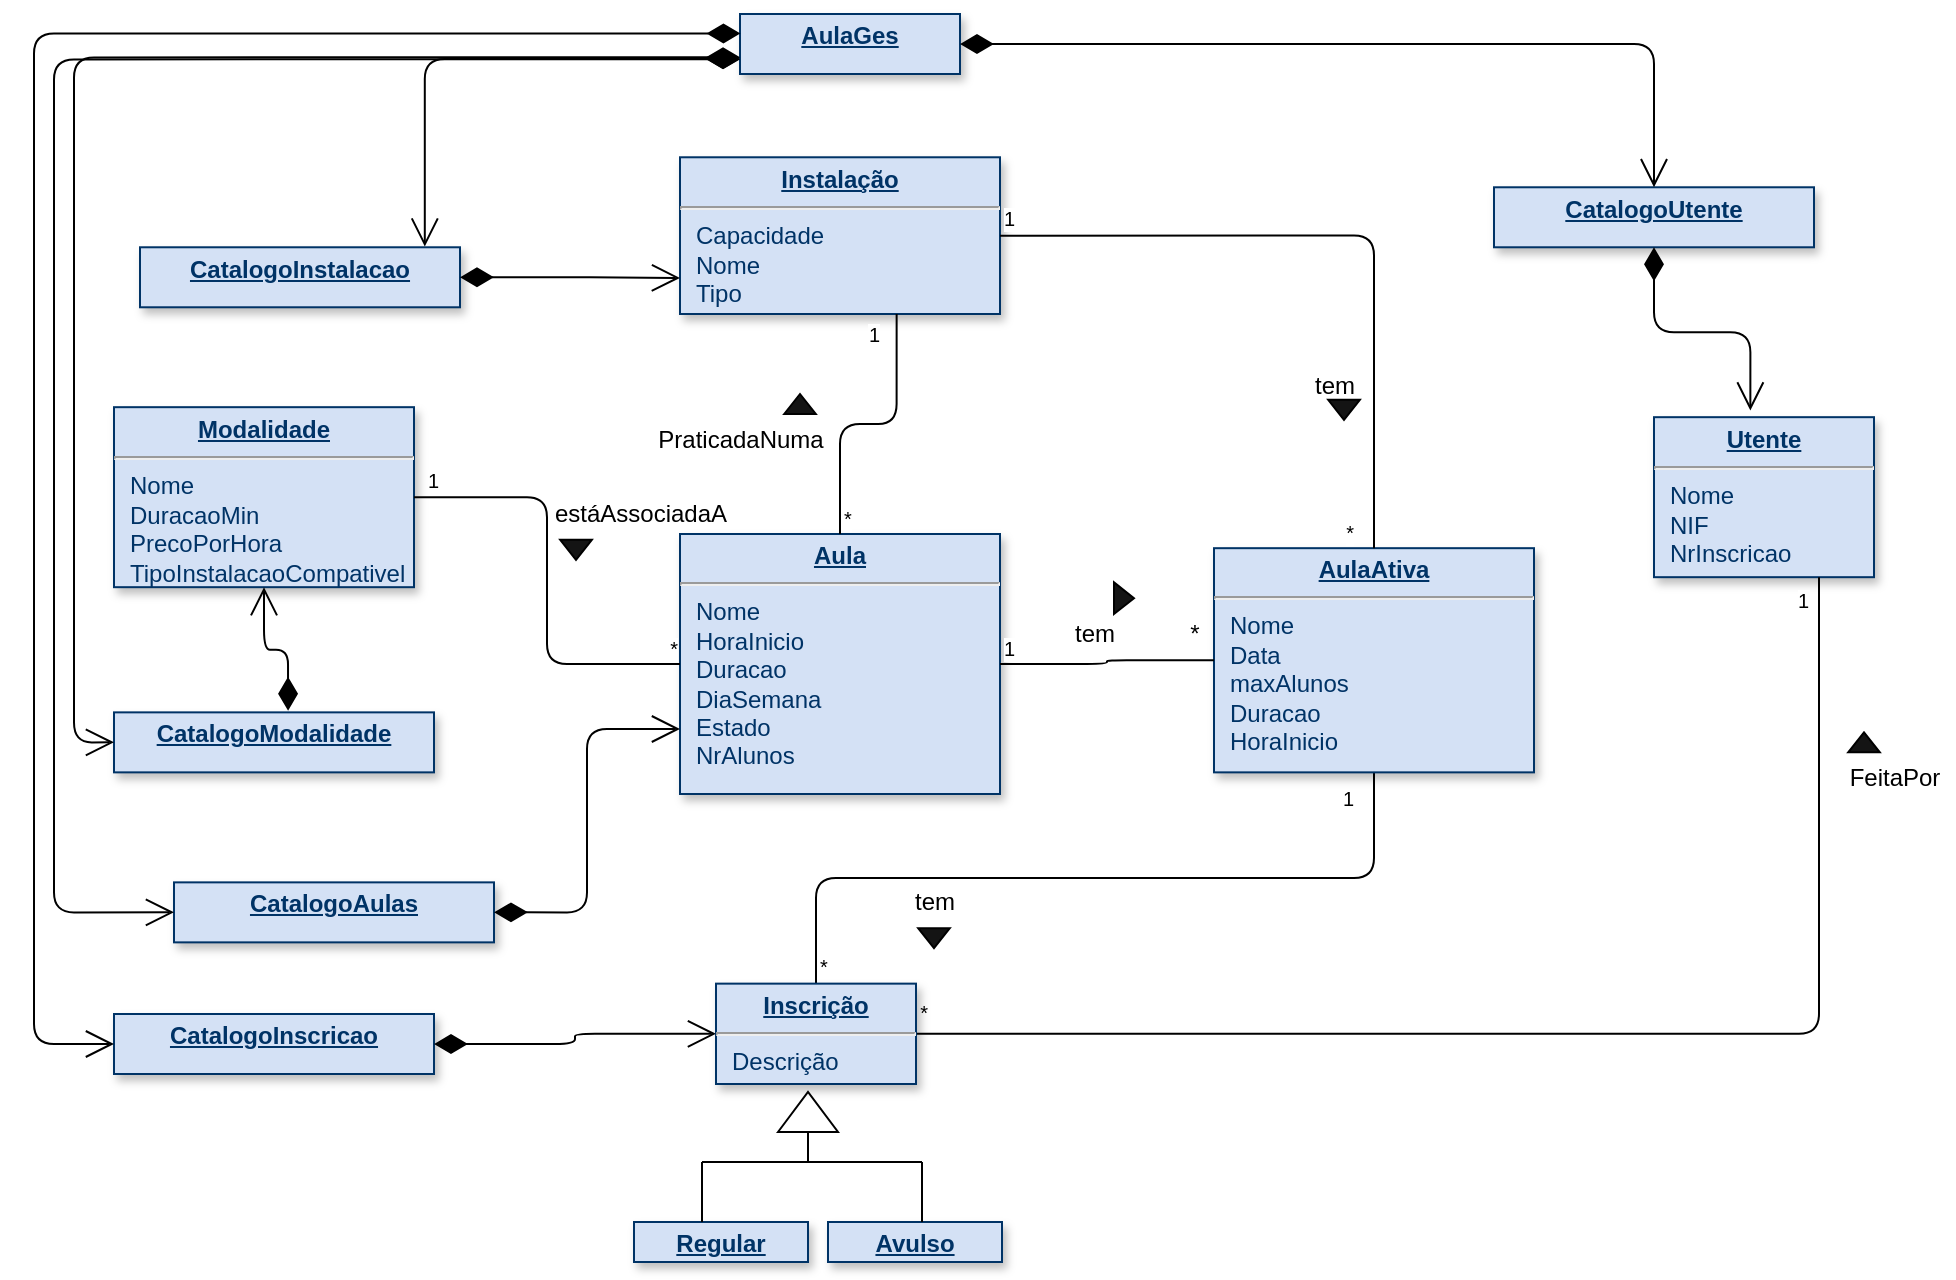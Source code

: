 <mxfile version="12.9.3" type="device"><diagram name="Page-1" id="efa7a0a1-bf9b-a30e-e6df-94a7791c09e9"><mxGraphModel dx="1205" dy="744" grid="1" gridSize="10" guides="1" tooltips="1" connect="1" arrows="1" fold="1" page="1" pageScale="1" pageWidth="826" pageHeight="1169" background="#ffffff" math="0" shadow="0"><root><mxCell id="0"/><mxCell id="1" parent="0"/><mxCell id="19" value="&lt;p style=&quot;margin: 0px ; margin-top: 4px ; text-align: center ; text-decoration: underline&quot;&gt;&lt;b&gt;Instalação&lt;/b&gt;&lt;/p&gt;&lt;hr&gt;&lt;p style=&quot;margin: 0px ; margin-left: 8px&quot;&gt;Capacidade&lt;/p&gt;&lt;p style=&quot;margin: 0px ; margin-left: 8px&quot;&gt;Nome&lt;/p&gt;&lt;p style=&quot;margin: 0px ; margin-left: 8px&quot;&gt;Tipo&lt;/p&gt;&lt;p style=&quot;margin: 0px ; margin-left: 8px&quot;&gt;&lt;br&gt;&lt;/p&gt;" style="verticalAlign=top;align=left;overflow=fill;fontSize=12;fontFamily=Helvetica;html=1;strokeColor=#003366;shadow=1;fillColor=#D4E1F5;fontColor=#003366" parent="1" vertex="1"><mxGeometry x="383" y="141.64" width="160" height="78.36" as="geometry"/></mxCell><mxCell id="21" value="&lt;p style=&quot;margin: 0px ; margin-top: 4px ; text-align: center ; text-decoration: underline&quot;&gt;&lt;strong&gt;Modalidade&lt;/strong&gt;&lt;/p&gt;&lt;hr&gt;&lt;p style=&quot;margin: 0px ; margin-left: 8px&quot;&gt;Nome&lt;/p&gt;&lt;p style=&quot;margin: 0px ; margin-left: 8px&quot;&gt;DuracaoMin&lt;/p&gt;&lt;p style=&quot;margin: 0px ; margin-left: 8px&quot;&gt;PrecoPorHora&lt;/p&gt;&lt;p style=&quot;margin: 0px ; margin-left: 8px&quot;&gt;TipoInstalacaoCompativel&lt;/p&gt;&lt;p style=&quot;margin: 0px ; margin-left: 8px&quot;&gt;&lt;br&gt;&lt;/p&gt;" style="verticalAlign=top;align=left;overflow=fill;fontSize=12;fontFamily=Helvetica;html=1;strokeColor=#003366;shadow=1;fillColor=#D4E1F5;fontColor=#003366" parent="1" vertex="1"><mxGeometry x="100" y="266.59" width="150" height="90" as="geometry"/></mxCell><mxCell id="25" value="&lt;p style=&quot;margin: 0px ; margin-top: 4px ; text-align: center ; text-decoration: underline&quot;&gt;&lt;b&gt;Aula&lt;/b&gt;&lt;/p&gt;&lt;hr&gt;&lt;p style=&quot;margin: 0px ; margin-left: 8px&quot;&gt;Nome&lt;/p&gt;&lt;p style=&quot;margin: 0px ; margin-left: 8px&quot;&gt;HoraInicio&lt;/p&gt;&lt;p style=&quot;margin: 0px ; margin-left: 8px&quot;&gt;Duracao&lt;/p&gt;&lt;p style=&quot;margin: 0px ; margin-left: 8px&quot;&gt;DiaSemana&lt;/p&gt;&lt;p style=&quot;margin: 0px ; margin-left: 8px&quot;&gt;&lt;span&gt;Estado&lt;/span&gt;&lt;br&gt;&lt;/p&gt;&lt;p style=&quot;margin: 0px ; margin-left: 8px&quot;&gt;NrAlunos&lt;/p&gt;" style="verticalAlign=top;align=left;overflow=fill;fontSize=12;fontFamily=Helvetica;html=1;strokeColor=#003366;shadow=1;fillColor=#D4E1F5;fontColor=#003366" parent="1" vertex="1"><mxGeometry x="383" y="330" width="160" height="130" as="geometry"/></mxCell><mxCell id="U0894h80j2vSTv8v63pR-124" value="&lt;p style=&quot;margin: 0px ; margin-top: 4px ; text-align: center ; text-decoration: underline&quot;&gt;&lt;b&gt;Utente&lt;/b&gt;&lt;/p&gt;&lt;hr&gt;&lt;p style=&quot;margin: 0px ; margin-left: 8px&quot;&gt;Nome&amp;nbsp;&lt;/p&gt;&lt;p style=&quot;margin: 0px ; margin-left: 8px&quot;&gt;NIF&lt;/p&gt;&lt;p style=&quot;margin: 0px ; margin-left: 8px&quot;&gt;NrInscricao&lt;/p&gt;" style="verticalAlign=top;align=left;overflow=fill;fontSize=12;fontFamily=Helvetica;html=1;strokeColor=#003366;shadow=1;fillColor=#D4E1F5;fontColor=#003366" parent="1" vertex="1"><mxGeometry x="870" y="271.59" width="110" height="80" as="geometry"/></mxCell><mxCell id="U0894h80j2vSTv8v63pR-125" value="&lt;p style=&quot;margin: 0px ; margin-top: 4px ; text-align: center ; text-decoration: underline&quot;&gt;&lt;b&gt;CatalogoAulas&lt;/b&gt;&lt;/p&gt;&lt;p style=&quot;margin: 0px ; margin-top: 4px ; text-align: center ; text-decoration: underline&quot;&gt;&lt;b&gt;&lt;br&gt;&lt;/b&gt;&lt;/p&gt;&lt;p style=&quot;margin: 0px ; margin-left: 8px&quot;&gt;&lt;br&gt;&lt;/p&gt;" style="verticalAlign=top;align=left;overflow=fill;fontSize=12;fontFamily=Helvetica;html=1;strokeColor=#003366;shadow=1;fillColor=#D4E1F5;fontColor=#003366" parent="1" vertex="1"><mxGeometry x="130" y="504.18" width="160" height="30" as="geometry"/></mxCell><mxCell id="U0894h80j2vSTv8v63pR-173" value="&lt;p style=&quot;margin: 0px ; margin-top: 4px ; text-align: center ; text-decoration: underline&quot;&gt;&lt;b&gt;CatalogoInstalacao&lt;/b&gt;&lt;/p&gt;&lt;p style=&quot;margin: 0px ; margin-top: 4px ; text-align: center ; text-decoration: underline&quot;&gt;&lt;b&gt;&lt;br&gt;&lt;/b&gt;&lt;/p&gt;&lt;p style=&quot;margin: 0px ; margin-left: 8px&quot;&gt;&lt;br&gt;&lt;/p&gt;" style="verticalAlign=top;align=left;overflow=fill;fontSize=12;fontFamily=Helvetica;html=1;strokeColor=#003366;shadow=1;fillColor=#D4E1F5;fontColor=#003366" parent="1" vertex="1"><mxGeometry x="113" y="186.64" width="160" height="30" as="geometry"/></mxCell><mxCell id="U0894h80j2vSTv8v63pR-174" value="&lt;p style=&quot;margin: 0px ; margin-top: 4px ; text-align: center ; text-decoration: underline&quot;&gt;&lt;b&gt;CatalogoModalidade&lt;/b&gt;&lt;/p&gt;&lt;p style=&quot;margin: 0px ; margin-top: 4px ; text-align: center ; text-decoration: underline&quot;&gt;&lt;b&gt;&lt;br&gt;&lt;/b&gt;&lt;/p&gt;&lt;p style=&quot;margin: 0px ; margin-left: 8px&quot;&gt;&lt;br&gt;&lt;/p&gt;" style="verticalAlign=top;align=left;overflow=fill;fontSize=12;fontFamily=Helvetica;html=1;strokeColor=#003366;shadow=1;fillColor=#D4E1F5;fontColor=#003366" parent="1" vertex="1"><mxGeometry x="100" y="419.18" width="160" height="30" as="geometry"/></mxCell><mxCell id="U0894h80j2vSTv8v63pR-175" value="&lt;p style=&quot;margin: 0px ; margin-top: 4px ; text-align: center ; text-decoration: underline&quot;&gt;&lt;b&gt;CatalogoUtente&lt;/b&gt;&lt;/p&gt;&lt;p style=&quot;margin: 0px ; margin-top: 4px ; text-align: center ; text-decoration: underline&quot;&gt;&lt;b&gt;&lt;br&gt;&lt;/b&gt;&lt;/p&gt;&lt;p style=&quot;margin: 0px ; margin-left: 8px&quot;&gt;&lt;br&gt;&lt;/p&gt;" style="verticalAlign=top;align=left;overflow=fill;fontSize=12;fontFamily=Helvetica;html=1;strokeColor=#003366;shadow=1;fillColor=#D4E1F5;fontColor=#003366" parent="1" vertex="1"><mxGeometry x="790" y="156.64" width="160" height="30" as="geometry"/></mxCell><mxCell id="U0894h80j2vSTv8v63pR-184" value="" style="endArrow=open;html=1;endSize=12;startArrow=diamondThin;startSize=14;startFill=1;edgeStyle=orthogonalEdgeStyle;align=left;verticalAlign=bottom;exitX=1;exitY=0.5;exitDx=0;exitDy=0;" parent="1" source="U0894h80j2vSTv8v63pR-173" edge="1"><mxGeometry x="-1" y="3" relative="1" as="geometry"><mxPoint x="333" y="440" as="sourcePoint"/><mxPoint x="383" y="202" as="targetPoint"/></mxGeometry></mxCell><mxCell id="U0894h80j2vSTv8v63pR-187" value="" style="endArrow=open;html=1;endSize=12;startArrow=diamondThin;startSize=14;startFill=1;edgeStyle=orthogonalEdgeStyle;align=left;verticalAlign=bottom;entryX=0.5;entryY=1;entryDx=0;entryDy=0;exitX=0.544;exitY=-0.028;exitDx=0;exitDy=0;exitPerimeter=0;" parent="1" source="U0894h80j2vSTv8v63pR-174" target="21" edge="1"><mxGeometry x="-1" y="3" relative="1" as="geometry"><mxPoint x="183" y="617" as="sourcePoint"/><mxPoint x="313" y="598.36" as="targetPoint"/></mxGeometry></mxCell><mxCell id="U0894h80j2vSTv8v63pR-189" value="" style="endArrow=open;html=1;endSize=12;startArrow=diamondThin;startSize=14;startFill=1;edgeStyle=orthogonalEdgeStyle;align=left;verticalAlign=bottom;exitX=0.5;exitY=1;exitDx=0;exitDy=0;entryX=0.438;entryY=-0.042;entryDx=0;entryDy=0;entryPerimeter=0;" parent="1" target="U0894h80j2vSTv8v63pR-124" edge="1" source="U0894h80j2vSTv8v63pR-175"><mxGeometry x="-1" y="3" relative="1" as="geometry"><mxPoint x="660" y="195.82" as="sourcePoint"/><mxPoint x="603" y="240.01" as="targetPoint"/></mxGeometry></mxCell><mxCell id="U0894h80j2vSTv8v63pR-196" value="" style="endArrow=none;html=1;edgeStyle=orthogonalEdgeStyle;entryX=0;entryY=0.5;entryDx=0;entryDy=0;" parent="1" source="21" target="25" edge="1"><mxGeometry relative="1" as="geometry"><mxPoint x="333" y="450" as="sourcePoint"/><mxPoint x="493" y="450" as="targetPoint"/></mxGeometry></mxCell><mxCell id="U0894h80j2vSTv8v63pR-197" value="1" style="resizable=0;html=1;align=left;verticalAlign=bottom;labelBackgroundColor=#ffffff;fontSize=10;" parent="U0894h80j2vSTv8v63pR-196" connectable="0" vertex="1"><mxGeometry x="-1" relative="1" as="geometry"><mxPoint x="5" as="offset"/></mxGeometry></mxCell><mxCell id="U0894h80j2vSTv8v63pR-198" value="*" style="resizable=0;html=1;align=right;verticalAlign=bottom;labelBackgroundColor=#ffffff;fontSize=10;" parent="U0894h80j2vSTv8v63pR-196" connectable="0" vertex="1"><mxGeometry x="1" relative="1" as="geometry"><mxPoint x="-1" as="offset"/></mxGeometry></mxCell><mxCell id="U0894h80j2vSTv8v63pR-237" value="" style="triangle;whiteSpace=wrap;html=1;strokeWidth=1;rotation=-90;fillColor=#141414;" parent="1" vertex="1"><mxGeometry x="970" y="426.27" width="10" height="15.82" as="geometry"/></mxCell><mxCell id="U0894h80j2vSTv8v63pR-240" value="" style="endArrow=none;html=1;edgeStyle=orthogonalEdgeStyle;entryX=0.5;entryY=1;entryDx=0;entryDy=0;exitX=0.5;exitY=0;exitDx=0;exitDy=0;" parent="1" source="1r58D4Ea0cKKuo_rsPHr-43" target="1r58D4Ea0cKKuo_rsPHr-31" edge="1"><mxGeometry relative="1" as="geometry"><mxPoint x="620" y="520" as="sourcePoint"/><mxPoint x="553" y="490" as="targetPoint"/></mxGeometry></mxCell><mxCell id="U0894h80j2vSTv8v63pR-241" value="*" style="resizable=0;html=1;align=left;verticalAlign=bottom;labelBackgroundColor=#ffffff;fontSize=10;" parent="U0894h80j2vSTv8v63pR-240" connectable="0" vertex="1"><mxGeometry x="-1" relative="1" as="geometry"/></mxCell><mxCell id="U0894h80j2vSTv8v63pR-242" value="1" style="resizable=0;html=1;align=right;verticalAlign=bottom;labelBackgroundColor=#ffffff;fontSize=10;" parent="U0894h80j2vSTv8v63pR-240" connectable="0" vertex="1"><mxGeometry x="1" relative="1" as="geometry"><mxPoint x="-10" y="21.5" as="offset"/></mxGeometry></mxCell><mxCell id="U0894h80j2vSTv8v63pR-246" value="" style="endArrow=none;html=1;edgeStyle=orthogonalEdgeStyle;exitX=0.75;exitY=1;exitDx=0;exitDy=0;entryX=1;entryY=0.5;entryDx=0;entryDy=0;" parent="1" source="U0894h80j2vSTv8v63pR-124" target="1r58D4Ea0cKKuo_rsPHr-43" edge="1"><mxGeometry relative="1" as="geometry"><mxPoint x="393" y="490" as="sourcePoint"/><mxPoint x="870" y="590" as="targetPoint"/></mxGeometry></mxCell><mxCell id="U0894h80j2vSTv8v63pR-247" value="1" style="resizable=0;html=1;align=left;verticalAlign=bottom;labelBackgroundColor=#ffffff;fontSize=10;" parent="U0894h80j2vSTv8v63pR-246" connectable="0" vertex="1"><mxGeometry x="-1" relative="1" as="geometry"><mxPoint x="-12.5" y="20" as="offset"/></mxGeometry></mxCell><mxCell id="U0894h80j2vSTv8v63pR-248" value="*" style="resizable=0;html=1;align=right;verticalAlign=bottom;labelBackgroundColor=#ffffff;fontSize=10;" parent="U0894h80j2vSTv8v63pR-246" connectable="0" vertex="1"><mxGeometry x="1" relative="1" as="geometry"><mxPoint x="6.33" y="-2" as="offset"/></mxGeometry></mxCell><mxCell id="U0894h80j2vSTv8v63pR-251" value="FeitaPor" style="text;html=1;align=center;verticalAlign=middle;resizable=0;points=[];autosize=1;" parent="1" vertex="1"><mxGeometry x="960" y="442.09" width="60" height="20" as="geometry"/></mxCell><mxCell id="U0894h80j2vSTv8v63pR-255" value="&lt;p style=&quot;margin: 0px ; margin-top: 4px ; text-align: center ; text-decoration: underline&quot;&gt;&lt;b&gt;CatalogoInscricao&lt;/b&gt;&lt;/p&gt;&lt;p style=&quot;margin: 0px ; margin-top: 4px ; text-align: center ; text-decoration: underline&quot;&gt;&lt;b&gt;&lt;br&gt;&lt;/b&gt;&lt;/p&gt;&lt;p style=&quot;margin: 0px ; margin-left: 8px&quot;&gt;&lt;br&gt;&lt;/p&gt;" style="verticalAlign=top;align=left;overflow=fill;fontSize=12;fontFamily=Helvetica;html=1;strokeColor=#003366;shadow=1;fillColor=#D4E1F5;fontColor=#003366" parent="1" vertex="1"><mxGeometry x="100" y="570" width="160" height="30" as="geometry"/></mxCell><mxCell id="U0894h80j2vSTv8v63pR-256" value="" style="endArrow=open;html=1;endSize=12;startArrow=diamondThin;startSize=14;startFill=1;edgeStyle=orthogonalEdgeStyle;align=left;verticalAlign=bottom;exitX=1;exitY=0.5;exitDx=0;exitDy=0;entryX=0;entryY=0.5;entryDx=0;entryDy=0;" parent="1" source="U0894h80j2vSTv8v63pR-255" target="1r58D4Ea0cKKuo_rsPHr-43" edge="1"><mxGeometry x="-0.944" y="12" relative="1" as="geometry"><mxPoint x="393" y="650" as="sourcePoint"/><mxPoint x="369" y="585" as="targetPoint"/><mxPoint as="offset"/></mxGeometry></mxCell><mxCell id="U0894h80j2vSTv8v63pR-259" value="&lt;p style=&quot;margin: 0px ; margin-top: 4px ; text-align: center ; text-decoration: underline&quot;&gt;&lt;b&gt;AulaGes&lt;/b&gt;&lt;/p&gt;" style="verticalAlign=top;align=left;overflow=fill;fontSize=12;fontFamily=Helvetica;html=1;strokeColor=#003366;shadow=1;fillColor=#D4E1F5;fontColor=#003366" parent="1" vertex="1"><mxGeometry x="413" y="70" width="110" height="30" as="geometry"/></mxCell><mxCell id="U0894h80j2vSTv8v63pR-260" value="" style="endArrow=open;html=1;endSize=12;startArrow=diamondThin;startSize=14;startFill=1;edgeStyle=orthogonalEdgeStyle;align=left;verticalAlign=bottom;entryX=0;entryY=0.75;entryDx=0;entryDy=0;exitX=1;exitY=0.5;exitDx=0;exitDy=0;" parent="1" source="U0894h80j2vSTv8v63pR-125" target="25" edge="1"><mxGeometry x="0.182" y="61" relative="1" as="geometry"><mxPoint x="280" y="520" as="sourcePoint"/><mxPoint x="420" y="520" as="targetPoint"/><mxPoint as="offset"/></mxGeometry></mxCell><mxCell id="U0894h80j2vSTv8v63pR-262" value="" style="endArrow=open;html=1;endSize=12;startArrow=diamondThin;startSize=14;startFill=1;edgeStyle=orthogonalEdgeStyle;align=left;verticalAlign=bottom;exitX=0;exitY=0.75;exitDx=0;exitDy=0;entryX=0.89;entryY=-0.011;entryDx=0;entryDy=0;entryPerimeter=0;" parent="1" source="U0894h80j2vSTv8v63pR-259" target="U0894h80j2vSTv8v63pR-173" edge="1"><mxGeometry x="-1" y="3" relative="1" as="geometry"><mxPoint x="400" y="180" as="sourcePoint"/><mxPoint x="560" y="180" as="targetPoint"/></mxGeometry></mxCell><mxCell id="U0894h80j2vSTv8v63pR-263" value="" style="endArrow=open;html=1;endSize=12;startArrow=diamondThin;startSize=14;startFill=1;edgeStyle=orthogonalEdgeStyle;align=left;verticalAlign=bottom;exitX=0;exitY=0.75;exitDx=0;exitDy=0;entryX=0;entryY=0.5;entryDx=0;entryDy=0;" parent="1" target="U0894h80j2vSTv8v63pR-174" edge="1"><mxGeometry x="-1" y="3" relative="1" as="geometry"><mxPoint x="413" y="91.65" as="sourcePoint"/><mxPoint x="135.4" y="141.64" as="targetPoint"/><Array as="points"><mxPoint x="80" y="92"/><mxPoint x="80" y="434"/></Array></mxGeometry></mxCell><mxCell id="U0894h80j2vSTv8v63pR-264" value="" style="endArrow=open;html=1;endSize=12;startArrow=diamondThin;startSize=14;startFill=1;edgeStyle=orthogonalEdgeStyle;align=left;verticalAlign=bottom;exitX=0;exitY=0.75;exitDx=0;exitDy=0;entryX=0;entryY=0.5;entryDx=0;entryDy=0;" parent="1" target="U0894h80j2vSTv8v63pR-125" edge="1"><mxGeometry x="-1" y="3" relative="1" as="geometry"><mxPoint x="413" y="92.65" as="sourcePoint"/><mxPoint x="70" y="522.743" as="targetPoint"/><Array as="points"><mxPoint x="70" y="93"/><mxPoint x="70" y="519"/></Array></mxGeometry></mxCell><mxCell id="U0894h80j2vSTv8v63pR-266" value="" style="endArrow=open;html=1;endSize=12;startArrow=diamondThin;startSize=14;startFill=1;edgeStyle=orthogonalEdgeStyle;align=left;verticalAlign=bottom;exitX=1;exitY=0.5;exitDx=0;exitDy=0;entryX=0.5;entryY=0;entryDx=0;entryDy=0;" parent="1" source="U0894h80j2vSTv8v63pR-259" target="U0894h80j2vSTv8v63pR-175" edge="1"><mxGeometry x="-0.839" y="15" relative="1" as="geometry"><mxPoint x="240" y="370" as="sourcePoint"/><mxPoint x="400" y="370" as="targetPoint"/><mxPoint as="offset"/></mxGeometry></mxCell><mxCell id="U0894h80j2vSTv8v63pR-267" value="" style="endArrow=open;html=1;endSize=12;startArrow=diamondThin;startSize=14;startFill=1;edgeStyle=orthogonalEdgeStyle;align=left;verticalAlign=bottom;entryX=0;entryY=0.5;entryDx=0;entryDy=0;exitX=0.002;exitY=0.325;exitDx=0;exitDy=0;exitPerimeter=0;" parent="1" source="U0894h80j2vSTv8v63pR-259" target="U0894h80j2vSTv8v63pR-255" edge="1"><mxGeometry x="-0.776" y="-40" relative="1" as="geometry"><mxPoint x="410" y="80" as="sourcePoint"/><mxPoint x="150" y="700" as="targetPoint"/><Array as="points"><mxPoint x="60" y="80"/><mxPoint x="60" y="585"/></Array><mxPoint as="offset"/></mxGeometry></mxCell><mxCell id="U0894h80j2vSTv8v63pR-270" value="" style="group" parent="1" vertex="1" connectable="0"><mxGeometry x="363" y="260" width="100" height="32.91" as="geometry"/></mxCell><mxCell id="U0894h80j2vSTv8v63pR-199" value="" style="endArrow=none;html=1;edgeStyle=orthogonalEdgeStyle;entryX=0.677;entryY=1;entryDx=0;entryDy=0;entryPerimeter=0;exitX=0.5;exitY=0;exitDx=0;exitDy=0;" parent="U0894h80j2vSTv8v63pR-270" source="25" target="19" edge="1"><mxGeometry relative="1" as="geometry"><mxPoint x="-35" y="47.09" as="sourcePoint"/><mxPoint x="125" y="47.09" as="targetPoint"/></mxGeometry></mxCell><mxCell id="U0894h80j2vSTv8v63pR-200" value="*" style="resizable=0;html=1;align=left;verticalAlign=bottom;labelBackgroundColor=#ffffff;fontSize=10;" parent="U0894h80j2vSTv8v63pR-199" connectable="0" vertex="1"><mxGeometry x="-1" relative="1" as="geometry"/></mxCell><mxCell id="U0894h80j2vSTv8v63pR-201" value="1" style="resizable=0;html=1;align=right;verticalAlign=bottom;labelBackgroundColor=#ffffff;fontSize=10;" parent="U0894h80j2vSTv8v63pR-199" connectable="0" vertex="1"><mxGeometry x="1" relative="1" as="geometry"><mxPoint x="-8.32" y="18.28" as="offset"/></mxGeometry></mxCell><mxCell id="U0894h80j2vSTv8v63pR-238" value="PraticadaNuma" style="text;html=1;align=center;verticalAlign=middle;resizable=0;points=[];autosize=1;" parent="U0894h80j2vSTv8v63pR-270" vertex="1"><mxGeometry y="12.91" width="100" height="20" as="geometry"/></mxCell><mxCell id="U0894h80j2vSTv8v63pR-239" value="" style="triangle;whiteSpace=wrap;html=1;strokeWidth=1;rotation=-90;fillColor=#141414;" parent="U0894h80j2vSTv8v63pR-270" vertex="1"><mxGeometry x="75" y="-2.91" width="10" height="15.82" as="geometry"/></mxCell><mxCell id="3sPVvP00thWdOcQvAzaQ-25" value="" style="group" parent="1" vertex="1" connectable="0"><mxGeometry x="313" y="301.27" width="100" height="28.73" as="geometry"/></mxCell><mxCell id="3sPVvP00thWdOcQvAzaQ-26" value="estáAssociadaA" style="text;html=1;align=center;verticalAlign=middle;resizable=0;points=[];autosize=1;" parent="3sPVvP00thWdOcQvAzaQ-25" vertex="1"><mxGeometry y="8.73" width="100" height="20" as="geometry"/></mxCell><mxCell id="3sPVvP00thWdOcQvAzaQ-27" value="" style="triangle;whiteSpace=wrap;html=1;strokeWidth=1;rotation=90;fillColor=#141414;" parent="1" vertex="1"><mxGeometry x="326" y="330" width="10" height="15.82" as="geometry"/></mxCell><mxCell id="1r58D4Ea0cKKuo_rsPHr-31" value="&lt;p style=&quot;margin: 0px ; margin-top: 4px ; text-align: center ; text-decoration: underline&quot;&gt;&lt;b&gt;AulaAtiva&lt;/b&gt;&lt;/p&gt;&lt;hr&gt;&lt;p style=&quot;margin: 0px ; margin-left: 8px&quot;&gt;Nome&lt;/p&gt;&lt;p style=&quot;margin: 0px ; margin-left: 8px&quot;&gt;Data&lt;/p&gt;&lt;p style=&quot;margin: 0px ; margin-left: 8px&quot;&gt;maxAlunos&lt;/p&gt;&lt;p style=&quot;margin: 0px ; margin-left: 8px&quot;&gt;Duracao&lt;/p&gt;&lt;p style=&quot;margin: 0px ; margin-left: 8px&quot;&gt;HoraInicio&lt;/p&gt;&lt;p style=&quot;margin: 0px ; margin-left: 8px&quot;&gt;&lt;br&gt;&lt;/p&gt;" style="verticalAlign=top;align=left;overflow=fill;fontSize=12;fontFamily=Helvetica;html=1;strokeColor=#003366;shadow=1;fillColor=#D4E1F5;fontColor=#003366" vertex="1" parent="1"><mxGeometry x="650" y="337.09" width="160" height="112.09" as="geometry"/></mxCell><mxCell id="1r58D4Ea0cKKuo_rsPHr-36" value="" style="resizable=0;html=1;align=left;verticalAlign=bottom;labelBackgroundColor=#ffffff;fontSize=10;" connectable="0" vertex="1" parent="1"><mxGeometry x="553" y="190.82" as="geometry"><mxPoint x="181" y="137" as="offset"/></mxGeometry></mxCell><mxCell id="1r58D4Ea0cKKuo_rsPHr-40" value="*" style="text;html=1;align=center;verticalAlign=middle;resizable=0;points=[];autosize=1;" vertex="1" parent="1"><mxGeometry x="630" y="370" width="20" height="20" as="geometry"/></mxCell><mxCell id="1r58D4Ea0cKKuo_rsPHr-41" value="" style="triangle;whiteSpace=wrap;html=1;strokeWidth=1;rotation=90;fillColor=#141414;" vertex="1" parent="1"><mxGeometry x="710" y="260" width="10" height="15.82" as="geometry"/></mxCell><mxCell id="1r58D4Ea0cKKuo_rsPHr-42" value="" style="triangle;whiteSpace=wrap;html=1;strokeWidth=1;rotation=0;fillColor=#141414;" vertex="1" parent="1"><mxGeometry x="600" y="354.18" width="10" height="15.82" as="geometry"/></mxCell><mxCell id="U0894h80j2vSTv8v63pR-209" value="" style="triangle;whiteSpace=wrap;html=1;rotation=-90;" parent="1" vertex="1"><mxGeometry x="437" y="604" width="20" height="30" as="geometry"/></mxCell><mxCell id="U0894h80j2vSTv8v63pR-213" value="&lt;p style=&quot;margin: 0px ; margin-top: 4px ; text-align: center ; text-decoration: underline&quot;&gt;&lt;strong&gt;Regular&lt;/strong&gt;&lt;/p&gt;" style="verticalAlign=top;align=left;overflow=fill;fontSize=12;fontFamily=Helvetica;html=1;strokeColor=#003366;shadow=1;fillColor=#D4E1F5;fontColor=#003366" parent="1" vertex="1"><mxGeometry x="360" y="674" width="87" height="20" as="geometry"/></mxCell><mxCell id="U0894h80j2vSTv8v63pR-214" value="&lt;p style=&quot;margin: 0px ; margin-top: 4px ; text-align: center ; text-decoration: underline&quot;&gt;&lt;strong&gt;Avulso&lt;/strong&gt;&lt;/p&gt;&lt;p style=&quot;margin: 0px ; margin-left: 8px&quot;&gt;&lt;br&gt;&lt;/p&gt;" style="verticalAlign=top;align=left;overflow=fill;fontSize=12;fontFamily=Helvetica;html=1;strokeColor=#003366;shadow=1;fillColor=#D4E1F5;fontColor=#003366" parent="1" vertex="1"><mxGeometry x="457" y="674" width="87" height="20" as="geometry"/></mxCell><mxCell id="U0894h80j2vSTv8v63pR-228" value="" style="line;strokeWidth=1;direction=south;html=1;" parent="1" vertex="1"><mxGeometry x="442" y="629" width="10" height="15" as="geometry"/></mxCell><mxCell id="U0894h80j2vSTv8v63pR-229" value="" style="line;strokeWidth=1;html=1;" parent="1" vertex="1"><mxGeometry x="394" y="639" width="110" height="10" as="geometry"/></mxCell><mxCell id="U0894h80j2vSTv8v63pR-230" value="" style="line;strokeWidth=1;direction=south;html=1;" parent="1" vertex="1"><mxGeometry x="389" y="644" width="10" height="30" as="geometry"/></mxCell><mxCell id="U0894h80j2vSTv8v63pR-231" value="" style="line;strokeWidth=1;direction=south;html=1;" parent="1" vertex="1"><mxGeometry x="499" y="644" width="10" height="30" as="geometry"/></mxCell><mxCell id="1r58D4Ea0cKKuo_rsPHr-43" value="&lt;p style=&quot;margin: 0px ; margin-top: 4px ; text-align: center ; text-decoration: underline&quot;&gt;&lt;b&gt;Inscrição&lt;/b&gt;&lt;/p&gt;&lt;hr&gt;&lt;p style=&quot;margin: 0px ; margin-left: 8px&quot;&gt;Descrição&lt;/p&gt;&lt;p style=&quot;margin: 0px ; margin-left: 8px&quot;&gt;&lt;br&gt;&lt;/p&gt;" style="verticalAlign=top;align=left;overflow=fill;fontSize=12;fontFamily=Helvetica;html=1;strokeColor=#003366;shadow=1;fillColor=#D4E1F5;fontColor=#003366" vertex="1" parent="1"><mxGeometry x="401" y="554.82" width="100" height="50.18" as="geometry"/></mxCell><mxCell id="U0894h80j2vSTv8v63pR-243" value="tem" style="text;html=1;align=center;verticalAlign=middle;resizable=0;points=[];autosize=1;" parent="1" vertex="1"><mxGeometry x="490" y="504.18" width="40" height="20" as="geometry"/></mxCell><mxCell id="U0894h80j2vSTv8v63pR-244" value="" style="triangle;whiteSpace=wrap;html=1;strokeWidth=1;rotation=90;fillColor=#141414;" parent="1" vertex="1"><mxGeometry x="505" y="524.18" width="10" height="15.82" as="geometry"/></mxCell><mxCell id="1r58D4Ea0cKKuo_rsPHr-44" value="" style="endArrow=none;html=1;edgeStyle=orthogonalEdgeStyle;entryX=0;entryY=0.5;entryDx=0;entryDy=0;" edge="1" parent="1" source="25" target="1r58D4Ea0cKKuo_rsPHr-31"><mxGeometry relative="1" as="geometry"><mxPoint x="570" y="430" as="sourcePoint"/><mxPoint x="590" y="460" as="targetPoint"/></mxGeometry></mxCell><mxCell id="1r58D4Ea0cKKuo_rsPHr-45" value="1" style="resizable=0;html=1;align=left;verticalAlign=bottom;labelBackgroundColor=#ffffff;fontSize=10;" connectable="0" vertex="1" parent="1r58D4Ea0cKKuo_rsPHr-44"><mxGeometry x="-1" relative="1" as="geometry"/></mxCell><mxCell id="1r58D4Ea0cKKuo_rsPHr-46" value="" style="resizable=0;html=1;align=right;verticalAlign=bottom;labelBackgroundColor=#ffffff;fontSize=10;" connectable="0" vertex="1" parent="1r58D4Ea0cKKuo_rsPHr-44"><mxGeometry x="1" relative="1" as="geometry"/></mxCell><mxCell id="1r58D4Ea0cKKuo_rsPHr-47" value="tem" style="text;html=1;align=center;verticalAlign=middle;resizable=0;points=[];autosize=1;" vertex="1" parent="1"><mxGeometry x="570" y="370" width="40" height="20" as="geometry"/></mxCell><mxCell id="1r58D4Ea0cKKuo_rsPHr-48" value="" style="endArrow=none;html=1;edgeStyle=orthogonalEdgeStyle;exitX=1;exitY=0.5;exitDx=0;exitDy=0;entryX=0.5;entryY=0;entryDx=0;entryDy=0;" edge="1" parent="1" source="19" target="1r58D4Ea0cKKuo_rsPHr-31"><mxGeometry relative="1" as="geometry"><mxPoint x="430" y="360" as="sourcePoint"/><mxPoint x="590" y="360" as="targetPoint"/></mxGeometry></mxCell><mxCell id="1r58D4Ea0cKKuo_rsPHr-49" value="1" style="resizable=0;html=1;align=left;verticalAlign=bottom;labelBackgroundColor=#ffffff;fontSize=10;" connectable="0" vertex="1" parent="1r58D4Ea0cKKuo_rsPHr-48"><mxGeometry x="-1" relative="1" as="geometry"/></mxCell><mxCell id="1r58D4Ea0cKKuo_rsPHr-50" value="*" style="resizable=0;html=1;align=right;verticalAlign=bottom;labelBackgroundColor=#ffffff;fontSize=10;" connectable="0" vertex="1" parent="1r58D4Ea0cKKuo_rsPHr-48"><mxGeometry x="1" relative="1" as="geometry"><mxPoint x="-10" as="offset"/></mxGeometry></mxCell><mxCell id="1r58D4Ea0cKKuo_rsPHr-52" value="tem" style="text;html=1;align=center;verticalAlign=middle;resizable=0;points=[];autosize=1;" vertex="1" parent="1"><mxGeometry x="690" y="246" width="40" height="20" as="geometry"/></mxCell></root></mxGraphModel></diagram></mxfile>
